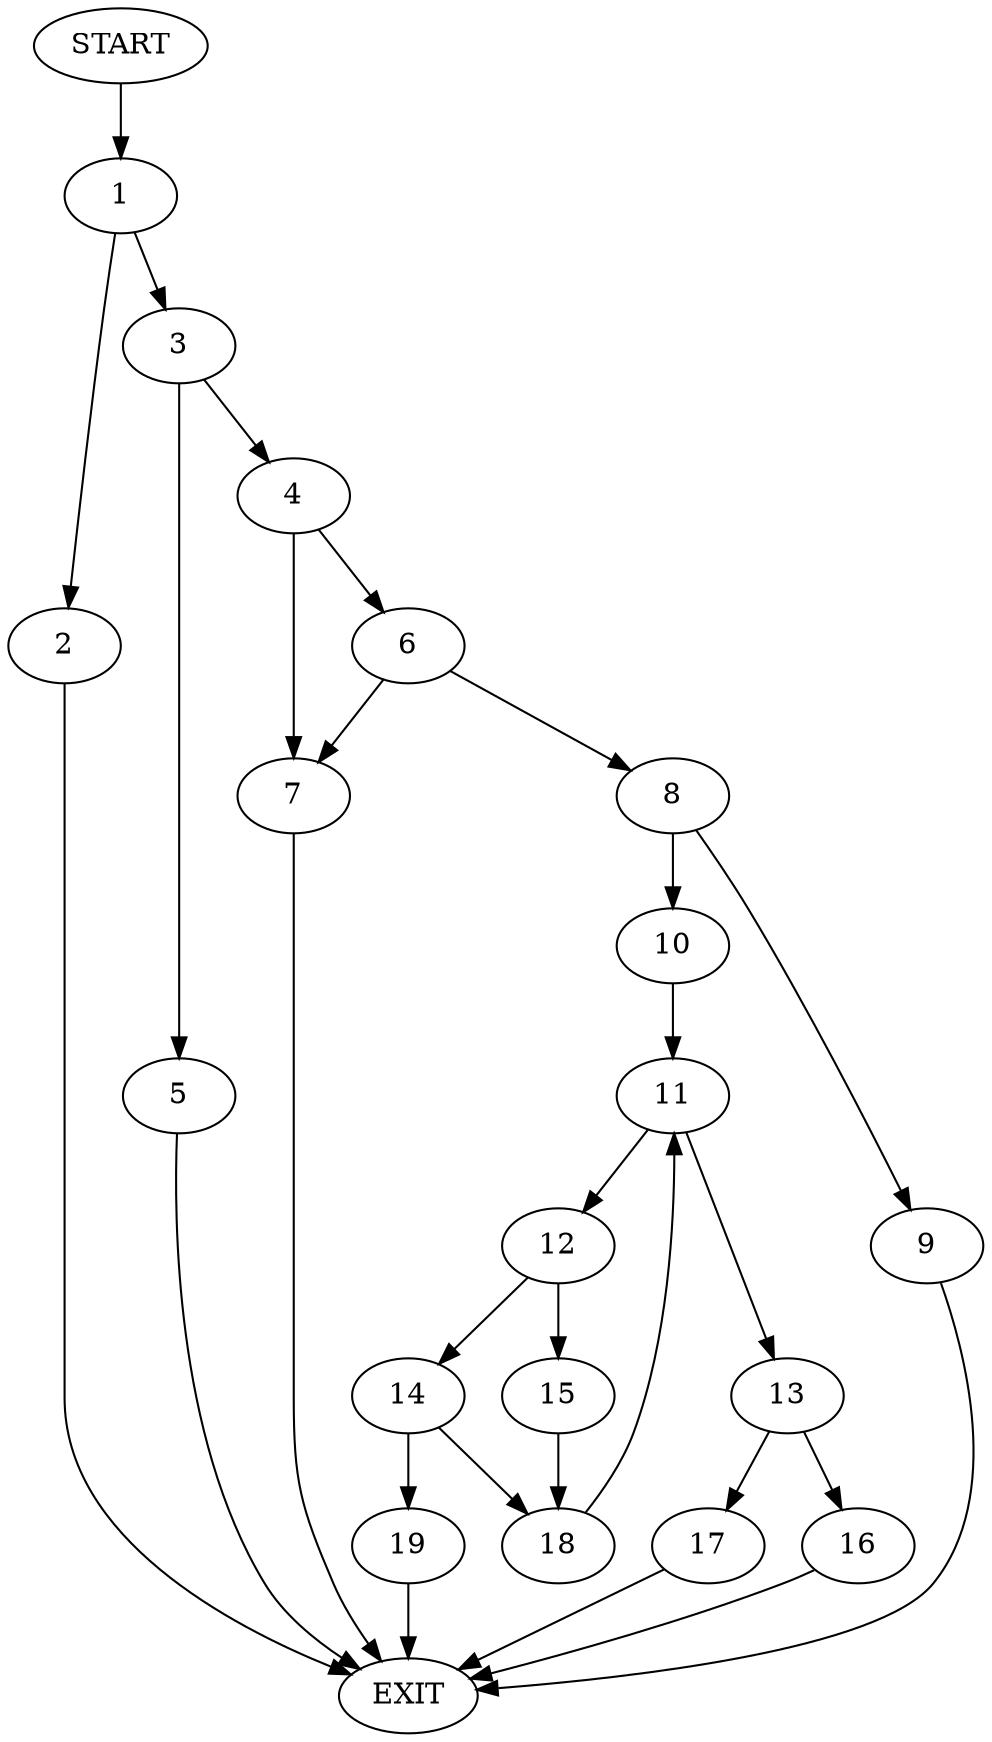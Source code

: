 digraph {
0 [label="START"]
20 [label="EXIT"]
0 -> 1
1 -> 2
1 -> 3
2 -> 20
3 -> 4
3 -> 5
5 -> 20
4 -> 6
4 -> 7
6 -> 7
6 -> 8
7 -> 20
8 -> 9
8 -> 10
10 -> 11
9 -> 20
11 -> 12
11 -> 13
12 -> 14
12 -> 15
13 -> 16
13 -> 17
15 -> 18
14 -> 19
14 -> 18
18 -> 11
19 -> 20
16 -> 20
17 -> 20
}
